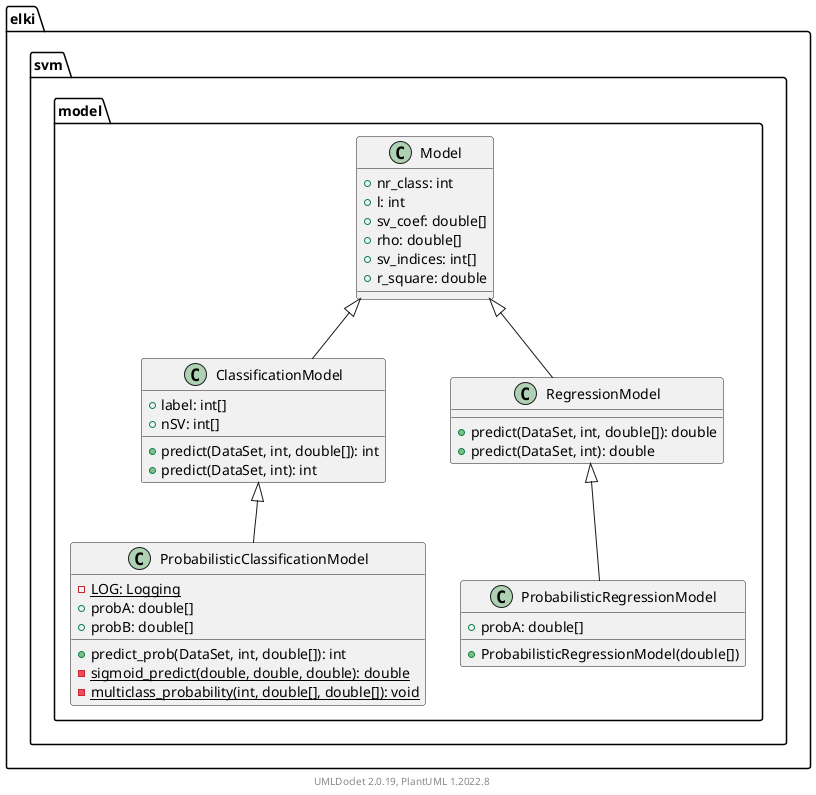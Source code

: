@startuml
    remove .*\.(Instance|Par|Parameterizer|Factory)$
    namespace elki.svm.model {

        class Model [[Model.html]] {
            +nr_class: int
            +l: int
            +sv_coef: double[]
            +rho: double[]
            +sv_indices: int[]
            +r_square: double
        }

        class ClassificationModel [[ClassificationModel.html]] {
            +label: int[]
            +nSV: int[]
            +predict(DataSet, int, double[]): int
            +predict(DataSet, int): int
        }

        class ProbabilisticRegressionModel [[ProbabilisticRegressionModel.html]] {
            +probA: double[]
            +ProbabilisticRegressionModel(double[])
        }

        class ProbabilisticClassificationModel [[ProbabilisticClassificationModel.html]] {
            {static} -LOG: Logging
            +probA: double[]
            +probB: double[]
            +predict_prob(DataSet, int, double[]): int
            {static} -sigmoid_predict(double, double, double): double
            {static} -multiclass_probability(int, double[], double[]): void
        }

        class RegressionModel [[RegressionModel.html]] {
            +predict(DataSet, int, double[]): double
            +predict(DataSet, int): double
        }

        Model <|-- ClassificationModel
        RegressionModel <|-- ProbabilisticRegressionModel
        ClassificationModel <|-- ProbabilisticClassificationModel
        Model <|-- RegressionModel
    }

    center footer UMLDoclet 2.0.19, PlantUML 1.2022.8
@enduml
